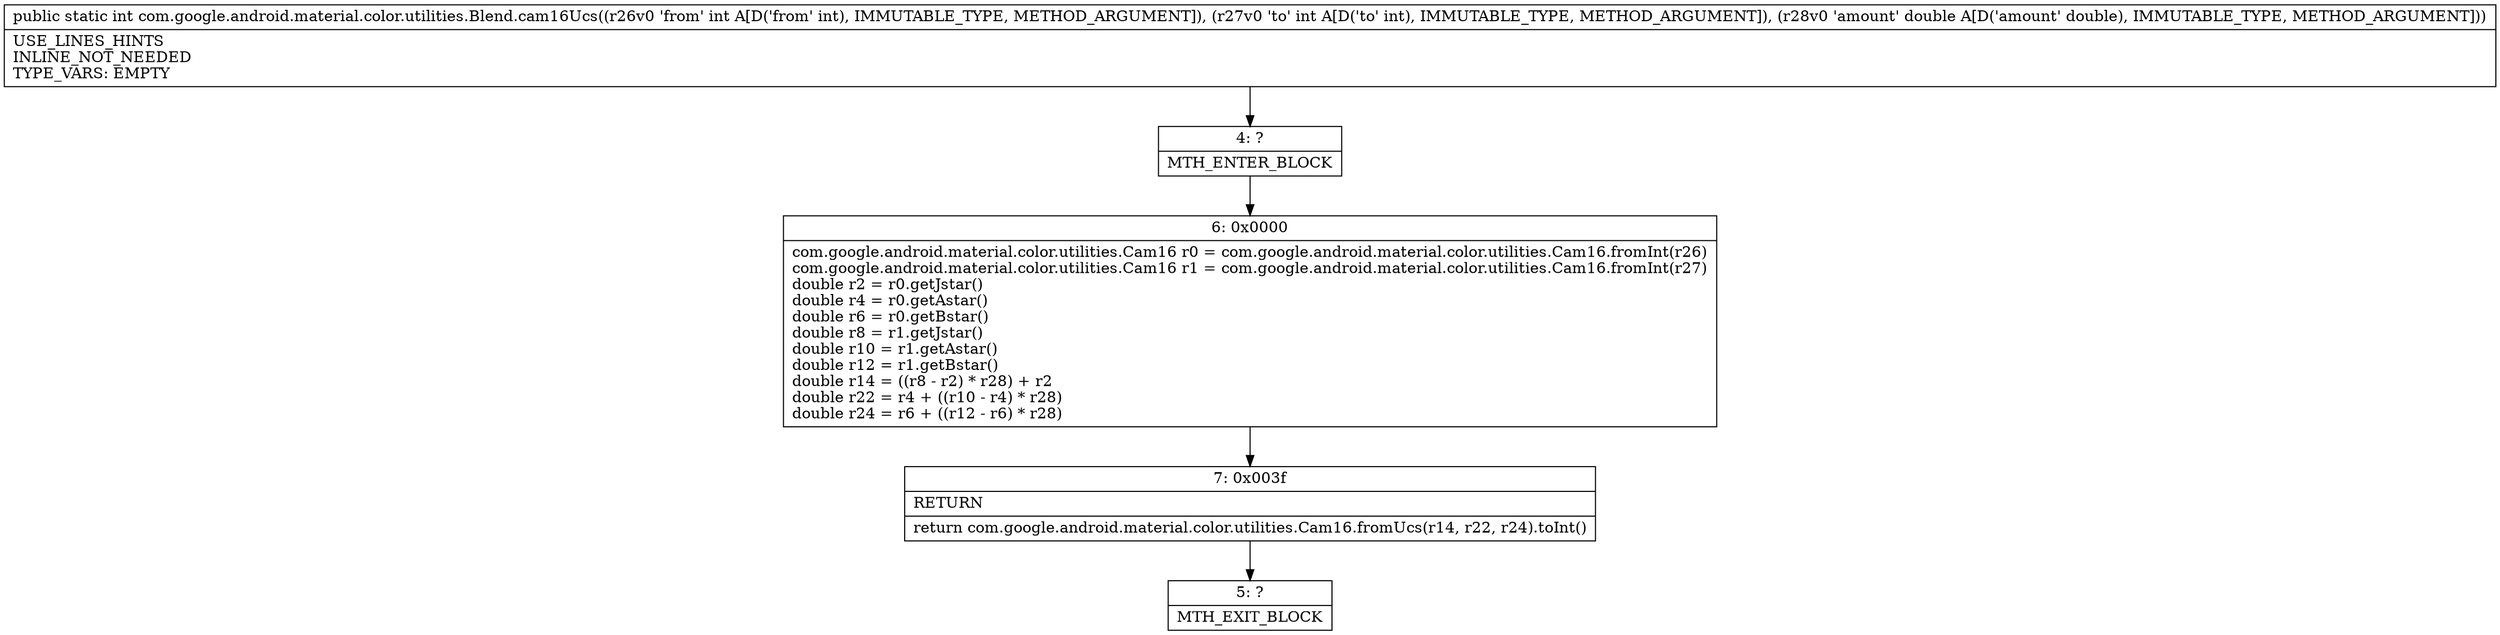 digraph "CFG forcom.google.android.material.color.utilities.Blend.cam16Ucs(IID)I" {
Node_4 [shape=record,label="{4\:\ ?|MTH_ENTER_BLOCK\l}"];
Node_6 [shape=record,label="{6\:\ 0x0000|com.google.android.material.color.utilities.Cam16 r0 = com.google.android.material.color.utilities.Cam16.fromInt(r26)\lcom.google.android.material.color.utilities.Cam16 r1 = com.google.android.material.color.utilities.Cam16.fromInt(r27)\ldouble r2 = r0.getJstar()\ldouble r4 = r0.getAstar()\ldouble r6 = r0.getBstar()\ldouble r8 = r1.getJstar()\ldouble r10 = r1.getAstar()\ldouble r12 = r1.getBstar()\ldouble r14 = ((r8 \- r2) * r28) + r2\ldouble r22 = r4 + ((r10 \- r4) * r28)\ldouble r24 = r6 + ((r12 \- r6) * r28)\l}"];
Node_7 [shape=record,label="{7\:\ 0x003f|RETURN\l|return com.google.android.material.color.utilities.Cam16.fromUcs(r14, r22, r24).toInt()\l}"];
Node_5 [shape=record,label="{5\:\ ?|MTH_EXIT_BLOCK\l}"];
MethodNode[shape=record,label="{public static int com.google.android.material.color.utilities.Blend.cam16Ucs((r26v0 'from' int A[D('from' int), IMMUTABLE_TYPE, METHOD_ARGUMENT]), (r27v0 'to' int A[D('to' int), IMMUTABLE_TYPE, METHOD_ARGUMENT]), (r28v0 'amount' double A[D('amount' double), IMMUTABLE_TYPE, METHOD_ARGUMENT]))  | USE_LINES_HINTS\lINLINE_NOT_NEEDED\lTYPE_VARS: EMPTY\l}"];
MethodNode -> Node_4;Node_4 -> Node_6;
Node_6 -> Node_7;
Node_7 -> Node_5;
}

